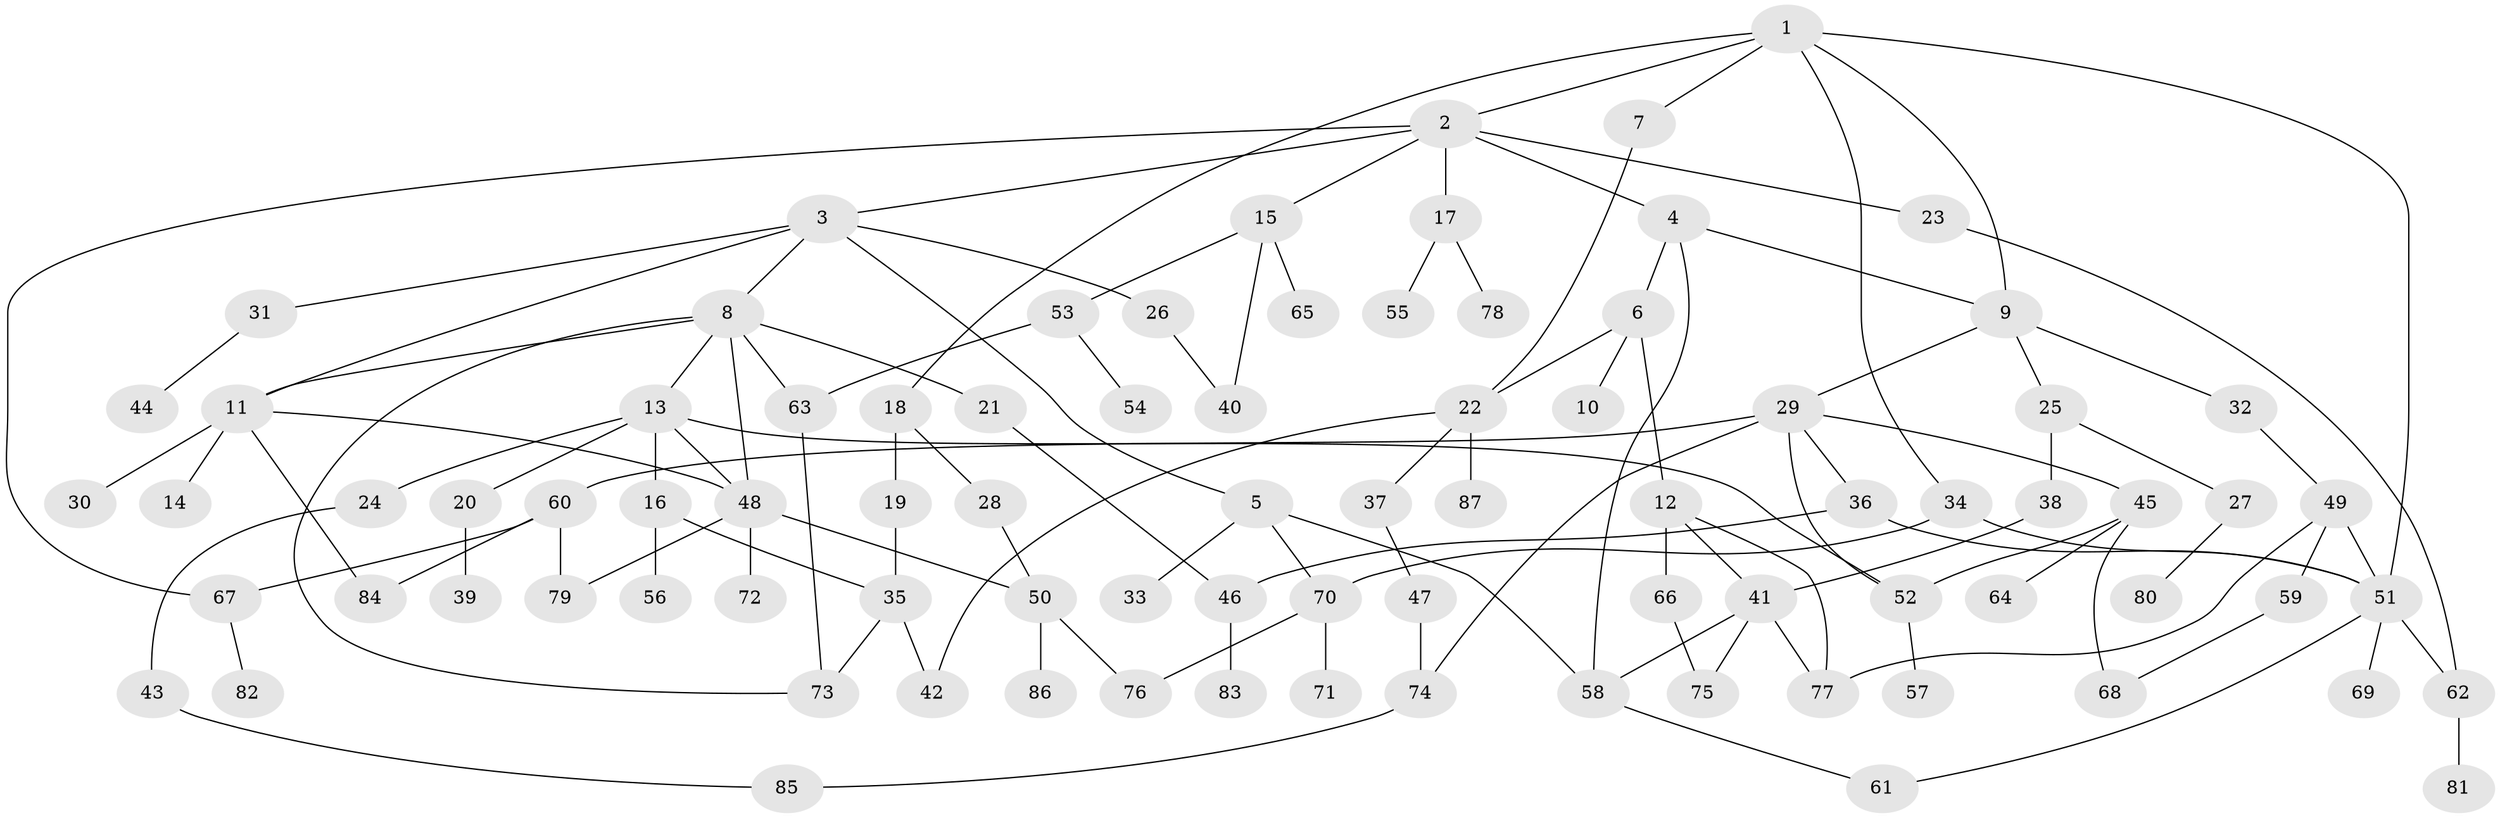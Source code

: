 // coarse degree distribution, {9: 0.019230769230769232, 7: 0.038461538461538464, 5: 0.057692307692307696, 4: 0.1346153846153846, 8: 0.019230769230769232, 12: 0.019230769230769232, 1: 0.3076923076923077, 2: 0.25, 3: 0.11538461538461539, 6: 0.019230769230769232, 10: 0.019230769230769232}
// Generated by graph-tools (version 1.1) at 2025/16/03/04/25 18:16:54]
// undirected, 87 vertices, 120 edges
graph export_dot {
graph [start="1"]
  node [color=gray90,style=filled];
  1;
  2;
  3;
  4;
  5;
  6;
  7;
  8;
  9;
  10;
  11;
  12;
  13;
  14;
  15;
  16;
  17;
  18;
  19;
  20;
  21;
  22;
  23;
  24;
  25;
  26;
  27;
  28;
  29;
  30;
  31;
  32;
  33;
  34;
  35;
  36;
  37;
  38;
  39;
  40;
  41;
  42;
  43;
  44;
  45;
  46;
  47;
  48;
  49;
  50;
  51;
  52;
  53;
  54;
  55;
  56;
  57;
  58;
  59;
  60;
  61;
  62;
  63;
  64;
  65;
  66;
  67;
  68;
  69;
  70;
  71;
  72;
  73;
  74;
  75;
  76;
  77;
  78;
  79;
  80;
  81;
  82;
  83;
  84;
  85;
  86;
  87;
  1 -- 2;
  1 -- 7;
  1 -- 9;
  1 -- 18;
  1 -- 34;
  1 -- 51;
  2 -- 3;
  2 -- 4;
  2 -- 15;
  2 -- 17;
  2 -- 23;
  2 -- 67;
  3 -- 5;
  3 -- 8;
  3 -- 26;
  3 -- 31;
  3 -- 11;
  4 -- 6;
  4 -- 58;
  4 -- 9;
  5 -- 33;
  5 -- 70;
  5 -- 58;
  6 -- 10;
  6 -- 12;
  6 -- 22;
  7 -- 22;
  8 -- 11;
  8 -- 13;
  8 -- 21;
  8 -- 63;
  8 -- 48;
  8 -- 73;
  9 -- 25;
  9 -- 29;
  9 -- 32;
  11 -- 14;
  11 -- 30;
  11 -- 84;
  11 -- 48;
  12 -- 66;
  12 -- 41;
  12 -- 77;
  13 -- 16;
  13 -- 20;
  13 -- 24;
  13 -- 48;
  13 -- 52;
  15 -- 53;
  15 -- 65;
  15 -- 40;
  16 -- 35;
  16 -- 56;
  17 -- 55;
  17 -- 78;
  18 -- 19;
  18 -- 28;
  19 -- 35;
  20 -- 39;
  21 -- 46;
  22 -- 37;
  22 -- 42;
  22 -- 87;
  23 -- 62;
  24 -- 43;
  25 -- 27;
  25 -- 38;
  26 -- 40;
  27 -- 80;
  28 -- 50;
  29 -- 36;
  29 -- 45;
  29 -- 60;
  29 -- 74;
  29 -- 52;
  31 -- 44;
  32 -- 49;
  34 -- 51;
  34 -- 70;
  35 -- 73;
  35 -- 42;
  36 -- 46;
  36 -- 51;
  37 -- 47;
  38 -- 41;
  41 -- 58;
  41 -- 77;
  41 -- 75;
  43 -- 85;
  45 -- 64;
  45 -- 68;
  45 -- 52;
  46 -- 83;
  47 -- 74;
  48 -- 72;
  48 -- 79;
  48 -- 50;
  49 -- 51;
  49 -- 59;
  49 -- 77;
  50 -- 76;
  50 -- 86;
  51 -- 61;
  51 -- 69;
  51 -- 62;
  52 -- 57;
  53 -- 54;
  53 -- 63;
  58 -- 61;
  59 -- 68;
  60 -- 84;
  60 -- 79;
  60 -- 67;
  62 -- 81;
  63 -- 73;
  66 -- 75;
  67 -- 82;
  70 -- 71;
  70 -- 76;
  74 -- 85;
}
